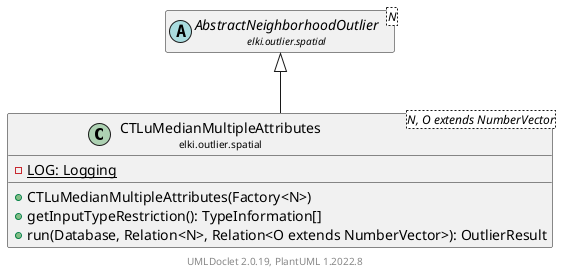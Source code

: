 @startuml
    remove .*\.(Instance|Par|Parameterizer|Factory)$
    set namespaceSeparator none
    hide empty fields
    hide empty methods

    class "<size:14>CTLuMedianMultipleAttributes\n<size:10>elki.outlier.spatial" as elki.outlier.spatial.CTLuMedianMultipleAttributes<N, O extends NumberVector> [[CTLuMedianMultipleAttributes.html]] {
        {static} -LOG: Logging
        +CTLuMedianMultipleAttributes(Factory<N>)
        +getInputTypeRestriction(): TypeInformation[]
        +run(Database, Relation<N>, Relation<O extends NumberVector>): OutlierResult
    }

    abstract class "<size:14>AbstractNeighborhoodOutlier\n<size:10>elki.outlier.spatial" as elki.outlier.spatial.AbstractNeighborhoodOutlier<N> [[AbstractNeighborhoodOutlier.html]]
    class "<size:14>CTLuMedianMultipleAttributes.Par\n<size:10>elki.outlier.spatial" as elki.outlier.spatial.CTLuMedianMultipleAttributes.Par<N, O extends NumberVector>

    elki.outlier.spatial.AbstractNeighborhoodOutlier <|-- elki.outlier.spatial.CTLuMedianMultipleAttributes
    elki.outlier.spatial.CTLuMedianMultipleAttributes +-- elki.outlier.spatial.CTLuMedianMultipleAttributes.Par

    center footer UMLDoclet 2.0.19, PlantUML 1.2022.8
@enduml
